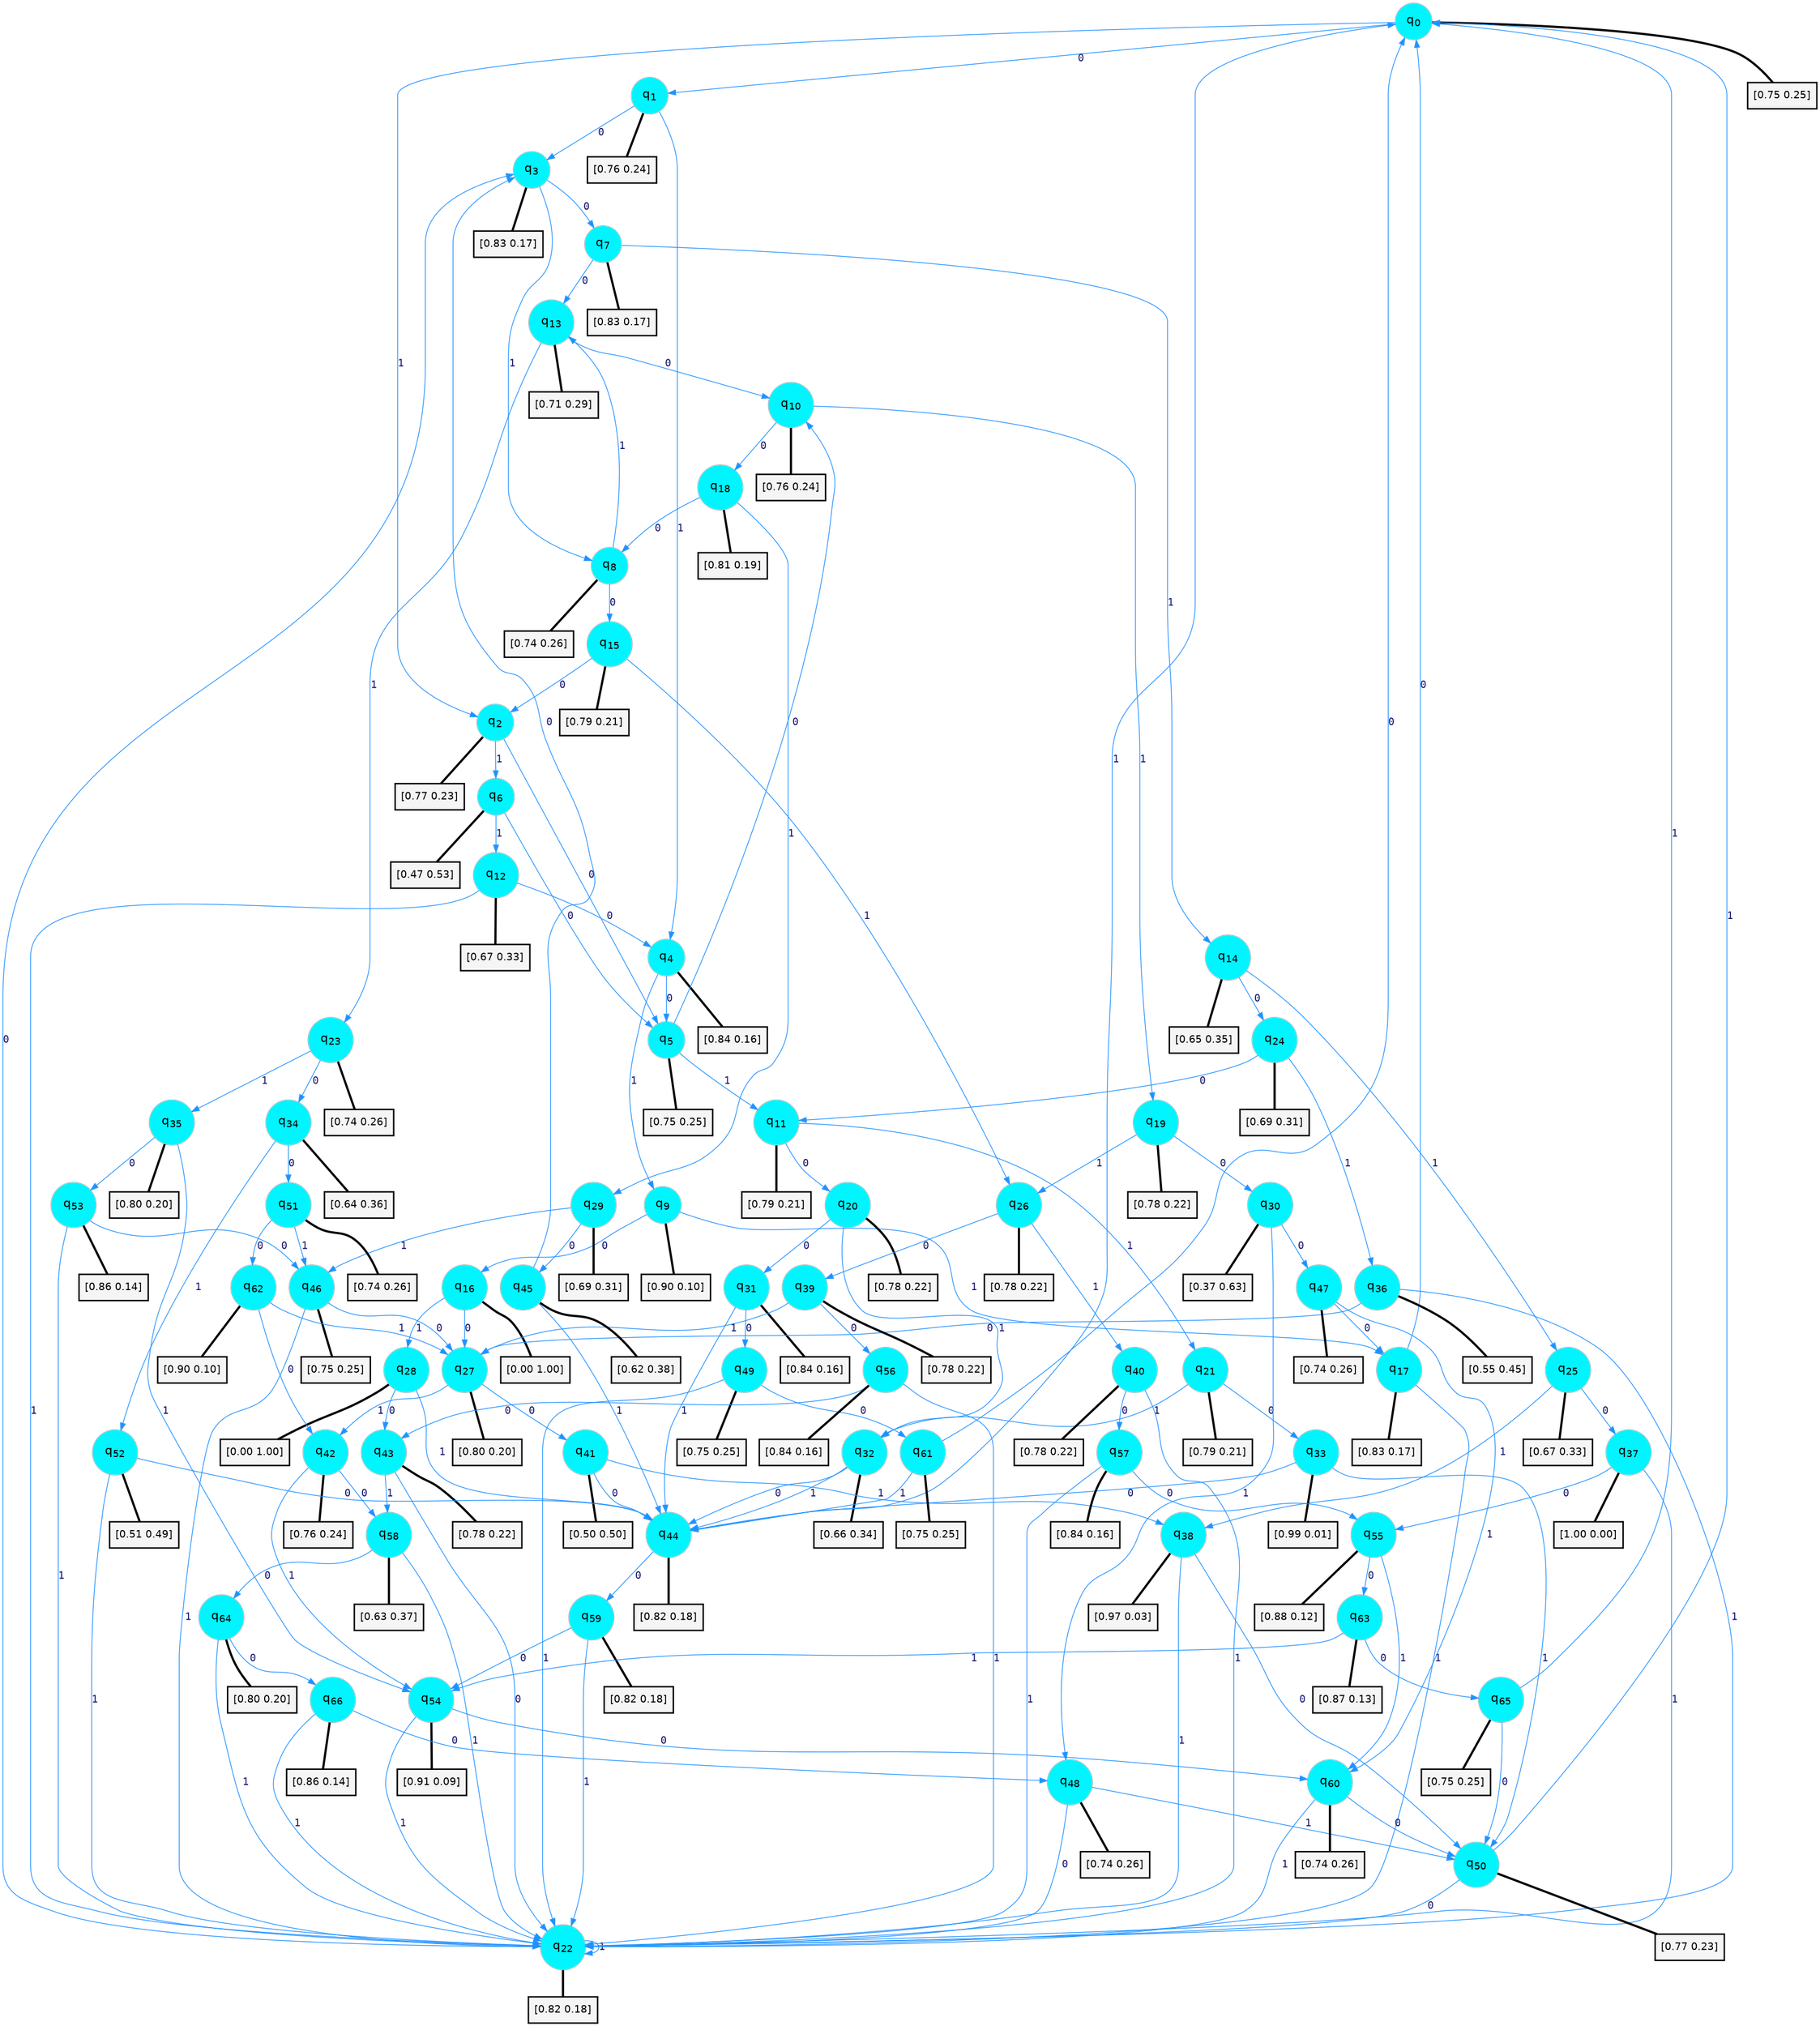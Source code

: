 digraph G {
graph [
bgcolor=transparent, dpi=300, rankdir=TD, size="40,25"];
node [
color=gray, fillcolor=turquoise1, fontcolor=black, fontname=Helvetica, fontsize=16, fontweight=bold, shape=circle, style=filled];
edge [
arrowsize=1, color=dodgerblue1, fontcolor=midnightblue, fontname=courier, fontweight=bold, penwidth=1, style=solid, weight=20];
0[label=<q<SUB>0</SUB>>];
1[label=<q<SUB>1</SUB>>];
2[label=<q<SUB>2</SUB>>];
3[label=<q<SUB>3</SUB>>];
4[label=<q<SUB>4</SUB>>];
5[label=<q<SUB>5</SUB>>];
6[label=<q<SUB>6</SUB>>];
7[label=<q<SUB>7</SUB>>];
8[label=<q<SUB>8</SUB>>];
9[label=<q<SUB>9</SUB>>];
10[label=<q<SUB>10</SUB>>];
11[label=<q<SUB>11</SUB>>];
12[label=<q<SUB>12</SUB>>];
13[label=<q<SUB>13</SUB>>];
14[label=<q<SUB>14</SUB>>];
15[label=<q<SUB>15</SUB>>];
16[label=<q<SUB>16</SUB>>];
17[label=<q<SUB>17</SUB>>];
18[label=<q<SUB>18</SUB>>];
19[label=<q<SUB>19</SUB>>];
20[label=<q<SUB>20</SUB>>];
21[label=<q<SUB>21</SUB>>];
22[label=<q<SUB>22</SUB>>];
23[label=<q<SUB>23</SUB>>];
24[label=<q<SUB>24</SUB>>];
25[label=<q<SUB>25</SUB>>];
26[label=<q<SUB>26</SUB>>];
27[label=<q<SUB>27</SUB>>];
28[label=<q<SUB>28</SUB>>];
29[label=<q<SUB>29</SUB>>];
30[label=<q<SUB>30</SUB>>];
31[label=<q<SUB>31</SUB>>];
32[label=<q<SUB>32</SUB>>];
33[label=<q<SUB>33</SUB>>];
34[label=<q<SUB>34</SUB>>];
35[label=<q<SUB>35</SUB>>];
36[label=<q<SUB>36</SUB>>];
37[label=<q<SUB>37</SUB>>];
38[label=<q<SUB>38</SUB>>];
39[label=<q<SUB>39</SUB>>];
40[label=<q<SUB>40</SUB>>];
41[label=<q<SUB>41</SUB>>];
42[label=<q<SUB>42</SUB>>];
43[label=<q<SUB>43</SUB>>];
44[label=<q<SUB>44</SUB>>];
45[label=<q<SUB>45</SUB>>];
46[label=<q<SUB>46</SUB>>];
47[label=<q<SUB>47</SUB>>];
48[label=<q<SUB>48</SUB>>];
49[label=<q<SUB>49</SUB>>];
50[label=<q<SUB>50</SUB>>];
51[label=<q<SUB>51</SUB>>];
52[label=<q<SUB>52</SUB>>];
53[label=<q<SUB>53</SUB>>];
54[label=<q<SUB>54</SUB>>];
55[label=<q<SUB>55</SUB>>];
56[label=<q<SUB>56</SUB>>];
57[label=<q<SUB>57</SUB>>];
58[label=<q<SUB>58</SUB>>];
59[label=<q<SUB>59</SUB>>];
60[label=<q<SUB>60</SUB>>];
61[label=<q<SUB>61</SUB>>];
62[label=<q<SUB>62</SUB>>];
63[label=<q<SUB>63</SUB>>];
64[label=<q<SUB>64</SUB>>];
65[label=<q<SUB>65</SUB>>];
66[label=<q<SUB>66</SUB>>];
67[label="[0.75 0.25]", shape=box,fontcolor=black, fontname=Helvetica, fontsize=14, penwidth=2, fillcolor=whitesmoke,color=black];
68[label="[0.76 0.24]", shape=box,fontcolor=black, fontname=Helvetica, fontsize=14, penwidth=2, fillcolor=whitesmoke,color=black];
69[label="[0.77 0.23]", shape=box,fontcolor=black, fontname=Helvetica, fontsize=14, penwidth=2, fillcolor=whitesmoke,color=black];
70[label="[0.83 0.17]", shape=box,fontcolor=black, fontname=Helvetica, fontsize=14, penwidth=2, fillcolor=whitesmoke,color=black];
71[label="[0.84 0.16]", shape=box,fontcolor=black, fontname=Helvetica, fontsize=14, penwidth=2, fillcolor=whitesmoke,color=black];
72[label="[0.75 0.25]", shape=box,fontcolor=black, fontname=Helvetica, fontsize=14, penwidth=2, fillcolor=whitesmoke,color=black];
73[label="[0.47 0.53]", shape=box,fontcolor=black, fontname=Helvetica, fontsize=14, penwidth=2, fillcolor=whitesmoke,color=black];
74[label="[0.83 0.17]", shape=box,fontcolor=black, fontname=Helvetica, fontsize=14, penwidth=2, fillcolor=whitesmoke,color=black];
75[label="[0.74 0.26]", shape=box,fontcolor=black, fontname=Helvetica, fontsize=14, penwidth=2, fillcolor=whitesmoke,color=black];
76[label="[0.90 0.10]", shape=box,fontcolor=black, fontname=Helvetica, fontsize=14, penwidth=2, fillcolor=whitesmoke,color=black];
77[label="[0.76 0.24]", shape=box,fontcolor=black, fontname=Helvetica, fontsize=14, penwidth=2, fillcolor=whitesmoke,color=black];
78[label="[0.79 0.21]", shape=box,fontcolor=black, fontname=Helvetica, fontsize=14, penwidth=2, fillcolor=whitesmoke,color=black];
79[label="[0.67 0.33]", shape=box,fontcolor=black, fontname=Helvetica, fontsize=14, penwidth=2, fillcolor=whitesmoke,color=black];
80[label="[0.71 0.29]", shape=box,fontcolor=black, fontname=Helvetica, fontsize=14, penwidth=2, fillcolor=whitesmoke,color=black];
81[label="[0.65 0.35]", shape=box,fontcolor=black, fontname=Helvetica, fontsize=14, penwidth=2, fillcolor=whitesmoke,color=black];
82[label="[0.79 0.21]", shape=box,fontcolor=black, fontname=Helvetica, fontsize=14, penwidth=2, fillcolor=whitesmoke,color=black];
83[label="[0.00 1.00]", shape=box,fontcolor=black, fontname=Helvetica, fontsize=14, penwidth=2, fillcolor=whitesmoke,color=black];
84[label="[0.83 0.17]", shape=box,fontcolor=black, fontname=Helvetica, fontsize=14, penwidth=2, fillcolor=whitesmoke,color=black];
85[label="[0.81 0.19]", shape=box,fontcolor=black, fontname=Helvetica, fontsize=14, penwidth=2, fillcolor=whitesmoke,color=black];
86[label="[0.78 0.22]", shape=box,fontcolor=black, fontname=Helvetica, fontsize=14, penwidth=2, fillcolor=whitesmoke,color=black];
87[label="[0.78 0.22]", shape=box,fontcolor=black, fontname=Helvetica, fontsize=14, penwidth=2, fillcolor=whitesmoke,color=black];
88[label="[0.79 0.21]", shape=box,fontcolor=black, fontname=Helvetica, fontsize=14, penwidth=2, fillcolor=whitesmoke,color=black];
89[label="[0.82 0.18]", shape=box,fontcolor=black, fontname=Helvetica, fontsize=14, penwidth=2, fillcolor=whitesmoke,color=black];
90[label="[0.74 0.26]", shape=box,fontcolor=black, fontname=Helvetica, fontsize=14, penwidth=2, fillcolor=whitesmoke,color=black];
91[label="[0.69 0.31]", shape=box,fontcolor=black, fontname=Helvetica, fontsize=14, penwidth=2, fillcolor=whitesmoke,color=black];
92[label="[0.67 0.33]", shape=box,fontcolor=black, fontname=Helvetica, fontsize=14, penwidth=2, fillcolor=whitesmoke,color=black];
93[label="[0.78 0.22]", shape=box,fontcolor=black, fontname=Helvetica, fontsize=14, penwidth=2, fillcolor=whitesmoke,color=black];
94[label="[0.80 0.20]", shape=box,fontcolor=black, fontname=Helvetica, fontsize=14, penwidth=2, fillcolor=whitesmoke,color=black];
95[label="[0.00 1.00]", shape=box,fontcolor=black, fontname=Helvetica, fontsize=14, penwidth=2, fillcolor=whitesmoke,color=black];
96[label="[0.69 0.31]", shape=box,fontcolor=black, fontname=Helvetica, fontsize=14, penwidth=2, fillcolor=whitesmoke,color=black];
97[label="[0.37 0.63]", shape=box,fontcolor=black, fontname=Helvetica, fontsize=14, penwidth=2, fillcolor=whitesmoke,color=black];
98[label="[0.84 0.16]", shape=box,fontcolor=black, fontname=Helvetica, fontsize=14, penwidth=2, fillcolor=whitesmoke,color=black];
99[label="[0.66 0.34]", shape=box,fontcolor=black, fontname=Helvetica, fontsize=14, penwidth=2, fillcolor=whitesmoke,color=black];
100[label="[0.99 0.01]", shape=box,fontcolor=black, fontname=Helvetica, fontsize=14, penwidth=2, fillcolor=whitesmoke,color=black];
101[label="[0.64 0.36]", shape=box,fontcolor=black, fontname=Helvetica, fontsize=14, penwidth=2, fillcolor=whitesmoke,color=black];
102[label="[0.80 0.20]", shape=box,fontcolor=black, fontname=Helvetica, fontsize=14, penwidth=2, fillcolor=whitesmoke,color=black];
103[label="[0.55 0.45]", shape=box,fontcolor=black, fontname=Helvetica, fontsize=14, penwidth=2, fillcolor=whitesmoke,color=black];
104[label="[1.00 0.00]", shape=box,fontcolor=black, fontname=Helvetica, fontsize=14, penwidth=2, fillcolor=whitesmoke,color=black];
105[label="[0.97 0.03]", shape=box,fontcolor=black, fontname=Helvetica, fontsize=14, penwidth=2, fillcolor=whitesmoke,color=black];
106[label="[0.78 0.22]", shape=box,fontcolor=black, fontname=Helvetica, fontsize=14, penwidth=2, fillcolor=whitesmoke,color=black];
107[label="[0.78 0.22]", shape=box,fontcolor=black, fontname=Helvetica, fontsize=14, penwidth=2, fillcolor=whitesmoke,color=black];
108[label="[0.50 0.50]", shape=box,fontcolor=black, fontname=Helvetica, fontsize=14, penwidth=2, fillcolor=whitesmoke,color=black];
109[label="[0.76 0.24]", shape=box,fontcolor=black, fontname=Helvetica, fontsize=14, penwidth=2, fillcolor=whitesmoke,color=black];
110[label="[0.78 0.22]", shape=box,fontcolor=black, fontname=Helvetica, fontsize=14, penwidth=2, fillcolor=whitesmoke,color=black];
111[label="[0.82 0.18]", shape=box,fontcolor=black, fontname=Helvetica, fontsize=14, penwidth=2, fillcolor=whitesmoke,color=black];
112[label="[0.62 0.38]", shape=box,fontcolor=black, fontname=Helvetica, fontsize=14, penwidth=2, fillcolor=whitesmoke,color=black];
113[label="[0.75 0.25]", shape=box,fontcolor=black, fontname=Helvetica, fontsize=14, penwidth=2, fillcolor=whitesmoke,color=black];
114[label="[0.74 0.26]", shape=box,fontcolor=black, fontname=Helvetica, fontsize=14, penwidth=2, fillcolor=whitesmoke,color=black];
115[label="[0.74 0.26]", shape=box,fontcolor=black, fontname=Helvetica, fontsize=14, penwidth=2, fillcolor=whitesmoke,color=black];
116[label="[0.75 0.25]", shape=box,fontcolor=black, fontname=Helvetica, fontsize=14, penwidth=2, fillcolor=whitesmoke,color=black];
117[label="[0.77 0.23]", shape=box,fontcolor=black, fontname=Helvetica, fontsize=14, penwidth=2, fillcolor=whitesmoke,color=black];
118[label="[0.74 0.26]", shape=box,fontcolor=black, fontname=Helvetica, fontsize=14, penwidth=2, fillcolor=whitesmoke,color=black];
119[label="[0.51 0.49]", shape=box,fontcolor=black, fontname=Helvetica, fontsize=14, penwidth=2, fillcolor=whitesmoke,color=black];
120[label="[0.86 0.14]", shape=box,fontcolor=black, fontname=Helvetica, fontsize=14, penwidth=2, fillcolor=whitesmoke,color=black];
121[label="[0.91 0.09]", shape=box,fontcolor=black, fontname=Helvetica, fontsize=14, penwidth=2, fillcolor=whitesmoke,color=black];
122[label="[0.88 0.12]", shape=box,fontcolor=black, fontname=Helvetica, fontsize=14, penwidth=2, fillcolor=whitesmoke,color=black];
123[label="[0.84 0.16]", shape=box,fontcolor=black, fontname=Helvetica, fontsize=14, penwidth=2, fillcolor=whitesmoke,color=black];
124[label="[0.84 0.16]", shape=box,fontcolor=black, fontname=Helvetica, fontsize=14, penwidth=2, fillcolor=whitesmoke,color=black];
125[label="[0.63 0.37]", shape=box,fontcolor=black, fontname=Helvetica, fontsize=14, penwidth=2, fillcolor=whitesmoke,color=black];
126[label="[0.82 0.18]", shape=box,fontcolor=black, fontname=Helvetica, fontsize=14, penwidth=2, fillcolor=whitesmoke,color=black];
127[label="[0.74 0.26]", shape=box,fontcolor=black, fontname=Helvetica, fontsize=14, penwidth=2, fillcolor=whitesmoke,color=black];
128[label="[0.75 0.25]", shape=box,fontcolor=black, fontname=Helvetica, fontsize=14, penwidth=2, fillcolor=whitesmoke,color=black];
129[label="[0.90 0.10]", shape=box,fontcolor=black, fontname=Helvetica, fontsize=14, penwidth=2, fillcolor=whitesmoke,color=black];
130[label="[0.87 0.13]", shape=box,fontcolor=black, fontname=Helvetica, fontsize=14, penwidth=2, fillcolor=whitesmoke,color=black];
131[label="[0.80 0.20]", shape=box,fontcolor=black, fontname=Helvetica, fontsize=14, penwidth=2, fillcolor=whitesmoke,color=black];
132[label="[0.75 0.25]", shape=box,fontcolor=black, fontname=Helvetica, fontsize=14, penwidth=2, fillcolor=whitesmoke,color=black];
133[label="[0.86 0.14]", shape=box,fontcolor=black, fontname=Helvetica, fontsize=14, penwidth=2, fillcolor=whitesmoke,color=black];
0->1 [label=0];
0->2 [label=1];
0->67 [arrowhead=none, penwidth=3,color=black];
1->3 [label=0];
1->4 [label=1];
1->68 [arrowhead=none, penwidth=3,color=black];
2->5 [label=0];
2->6 [label=1];
2->69 [arrowhead=none, penwidth=3,color=black];
3->7 [label=0];
3->8 [label=1];
3->70 [arrowhead=none, penwidth=3,color=black];
4->5 [label=0];
4->9 [label=1];
4->71 [arrowhead=none, penwidth=3,color=black];
5->10 [label=0];
5->11 [label=1];
5->72 [arrowhead=none, penwidth=3,color=black];
6->5 [label=0];
6->12 [label=1];
6->73 [arrowhead=none, penwidth=3,color=black];
7->13 [label=0];
7->14 [label=1];
7->74 [arrowhead=none, penwidth=3,color=black];
8->15 [label=0];
8->13 [label=1];
8->75 [arrowhead=none, penwidth=3,color=black];
9->16 [label=0];
9->17 [label=1];
9->76 [arrowhead=none, penwidth=3,color=black];
10->18 [label=0];
10->19 [label=1];
10->77 [arrowhead=none, penwidth=3,color=black];
11->20 [label=0];
11->21 [label=1];
11->78 [arrowhead=none, penwidth=3,color=black];
12->4 [label=0];
12->22 [label=1];
12->79 [arrowhead=none, penwidth=3,color=black];
13->10 [label=0];
13->23 [label=1];
13->80 [arrowhead=none, penwidth=3,color=black];
14->24 [label=0];
14->25 [label=1];
14->81 [arrowhead=none, penwidth=3,color=black];
15->2 [label=0];
15->26 [label=1];
15->82 [arrowhead=none, penwidth=3,color=black];
16->27 [label=0];
16->28 [label=1];
16->83 [arrowhead=none, penwidth=3,color=black];
17->0 [label=0];
17->22 [label=1];
17->84 [arrowhead=none, penwidth=3,color=black];
18->8 [label=0];
18->29 [label=1];
18->85 [arrowhead=none, penwidth=3,color=black];
19->30 [label=0];
19->26 [label=1];
19->86 [arrowhead=none, penwidth=3,color=black];
20->31 [label=0];
20->32 [label=1];
20->87 [arrowhead=none, penwidth=3,color=black];
21->33 [label=0];
21->32 [label=1];
21->88 [arrowhead=none, penwidth=3,color=black];
22->3 [label=0];
22->22 [label=1];
22->89 [arrowhead=none, penwidth=3,color=black];
23->34 [label=0];
23->35 [label=1];
23->90 [arrowhead=none, penwidth=3,color=black];
24->11 [label=0];
24->36 [label=1];
24->91 [arrowhead=none, penwidth=3,color=black];
25->37 [label=0];
25->38 [label=1];
25->92 [arrowhead=none, penwidth=3,color=black];
26->39 [label=0];
26->40 [label=1];
26->93 [arrowhead=none, penwidth=3,color=black];
27->41 [label=0];
27->42 [label=1];
27->94 [arrowhead=none, penwidth=3,color=black];
28->43 [label=0];
28->44 [label=1];
28->95 [arrowhead=none, penwidth=3,color=black];
29->45 [label=0];
29->46 [label=1];
29->96 [arrowhead=none, penwidth=3,color=black];
30->47 [label=0];
30->48 [label=1];
30->97 [arrowhead=none, penwidth=3,color=black];
31->49 [label=0];
31->44 [label=1];
31->98 [arrowhead=none, penwidth=3,color=black];
32->44 [label=0];
32->44 [label=1];
32->99 [arrowhead=none, penwidth=3,color=black];
33->44 [label=0];
33->50 [label=1];
33->100 [arrowhead=none, penwidth=3,color=black];
34->51 [label=0];
34->52 [label=1];
34->101 [arrowhead=none, penwidth=3,color=black];
35->53 [label=0];
35->54 [label=1];
35->102 [arrowhead=none, penwidth=3,color=black];
36->27 [label=0];
36->22 [label=1];
36->103 [arrowhead=none, penwidth=3,color=black];
37->55 [label=0];
37->22 [label=1];
37->104 [arrowhead=none, penwidth=3,color=black];
38->50 [label=0];
38->22 [label=1];
38->105 [arrowhead=none, penwidth=3,color=black];
39->56 [label=0];
39->27 [label=1];
39->106 [arrowhead=none, penwidth=3,color=black];
40->57 [label=0];
40->22 [label=1];
40->107 [arrowhead=none, penwidth=3,color=black];
41->44 [label=0];
41->38 [label=1];
41->108 [arrowhead=none, penwidth=3,color=black];
42->58 [label=0];
42->54 [label=1];
42->109 [arrowhead=none, penwidth=3,color=black];
43->22 [label=0];
43->58 [label=1];
43->110 [arrowhead=none, penwidth=3,color=black];
44->59 [label=0];
44->0 [label=1];
44->111 [arrowhead=none, penwidth=3,color=black];
45->3 [label=0];
45->44 [label=1];
45->112 [arrowhead=none, penwidth=3,color=black];
46->27 [label=0];
46->22 [label=1];
46->113 [arrowhead=none, penwidth=3,color=black];
47->17 [label=0];
47->60 [label=1];
47->114 [arrowhead=none, penwidth=3,color=black];
48->22 [label=0];
48->50 [label=1];
48->115 [arrowhead=none, penwidth=3,color=black];
49->61 [label=0];
49->22 [label=1];
49->116 [arrowhead=none, penwidth=3,color=black];
50->22 [label=0];
50->0 [label=1];
50->117 [arrowhead=none, penwidth=3,color=black];
51->62 [label=0];
51->46 [label=1];
51->118 [arrowhead=none, penwidth=3,color=black];
52->44 [label=0];
52->22 [label=1];
52->119 [arrowhead=none, penwidth=3,color=black];
53->46 [label=0];
53->22 [label=1];
53->120 [arrowhead=none, penwidth=3,color=black];
54->60 [label=0];
54->22 [label=1];
54->121 [arrowhead=none, penwidth=3,color=black];
55->63 [label=0];
55->60 [label=1];
55->122 [arrowhead=none, penwidth=3,color=black];
56->43 [label=0];
56->22 [label=1];
56->123 [arrowhead=none, penwidth=3,color=black];
57->55 [label=0];
57->22 [label=1];
57->124 [arrowhead=none, penwidth=3,color=black];
58->64 [label=0];
58->22 [label=1];
58->125 [arrowhead=none, penwidth=3,color=black];
59->54 [label=0];
59->22 [label=1];
59->126 [arrowhead=none, penwidth=3,color=black];
60->50 [label=0];
60->22 [label=1];
60->127 [arrowhead=none, penwidth=3,color=black];
61->0 [label=0];
61->44 [label=1];
61->128 [arrowhead=none, penwidth=3,color=black];
62->42 [label=0];
62->27 [label=1];
62->129 [arrowhead=none, penwidth=3,color=black];
63->65 [label=0];
63->54 [label=1];
63->130 [arrowhead=none, penwidth=3,color=black];
64->66 [label=0];
64->22 [label=1];
64->131 [arrowhead=none, penwidth=3,color=black];
65->50 [label=0];
65->0 [label=1];
65->132 [arrowhead=none, penwidth=3,color=black];
66->48 [label=0];
66->22 [label=1];
66->133 [arrowhead=none, penwidth=3,color=black];
}
